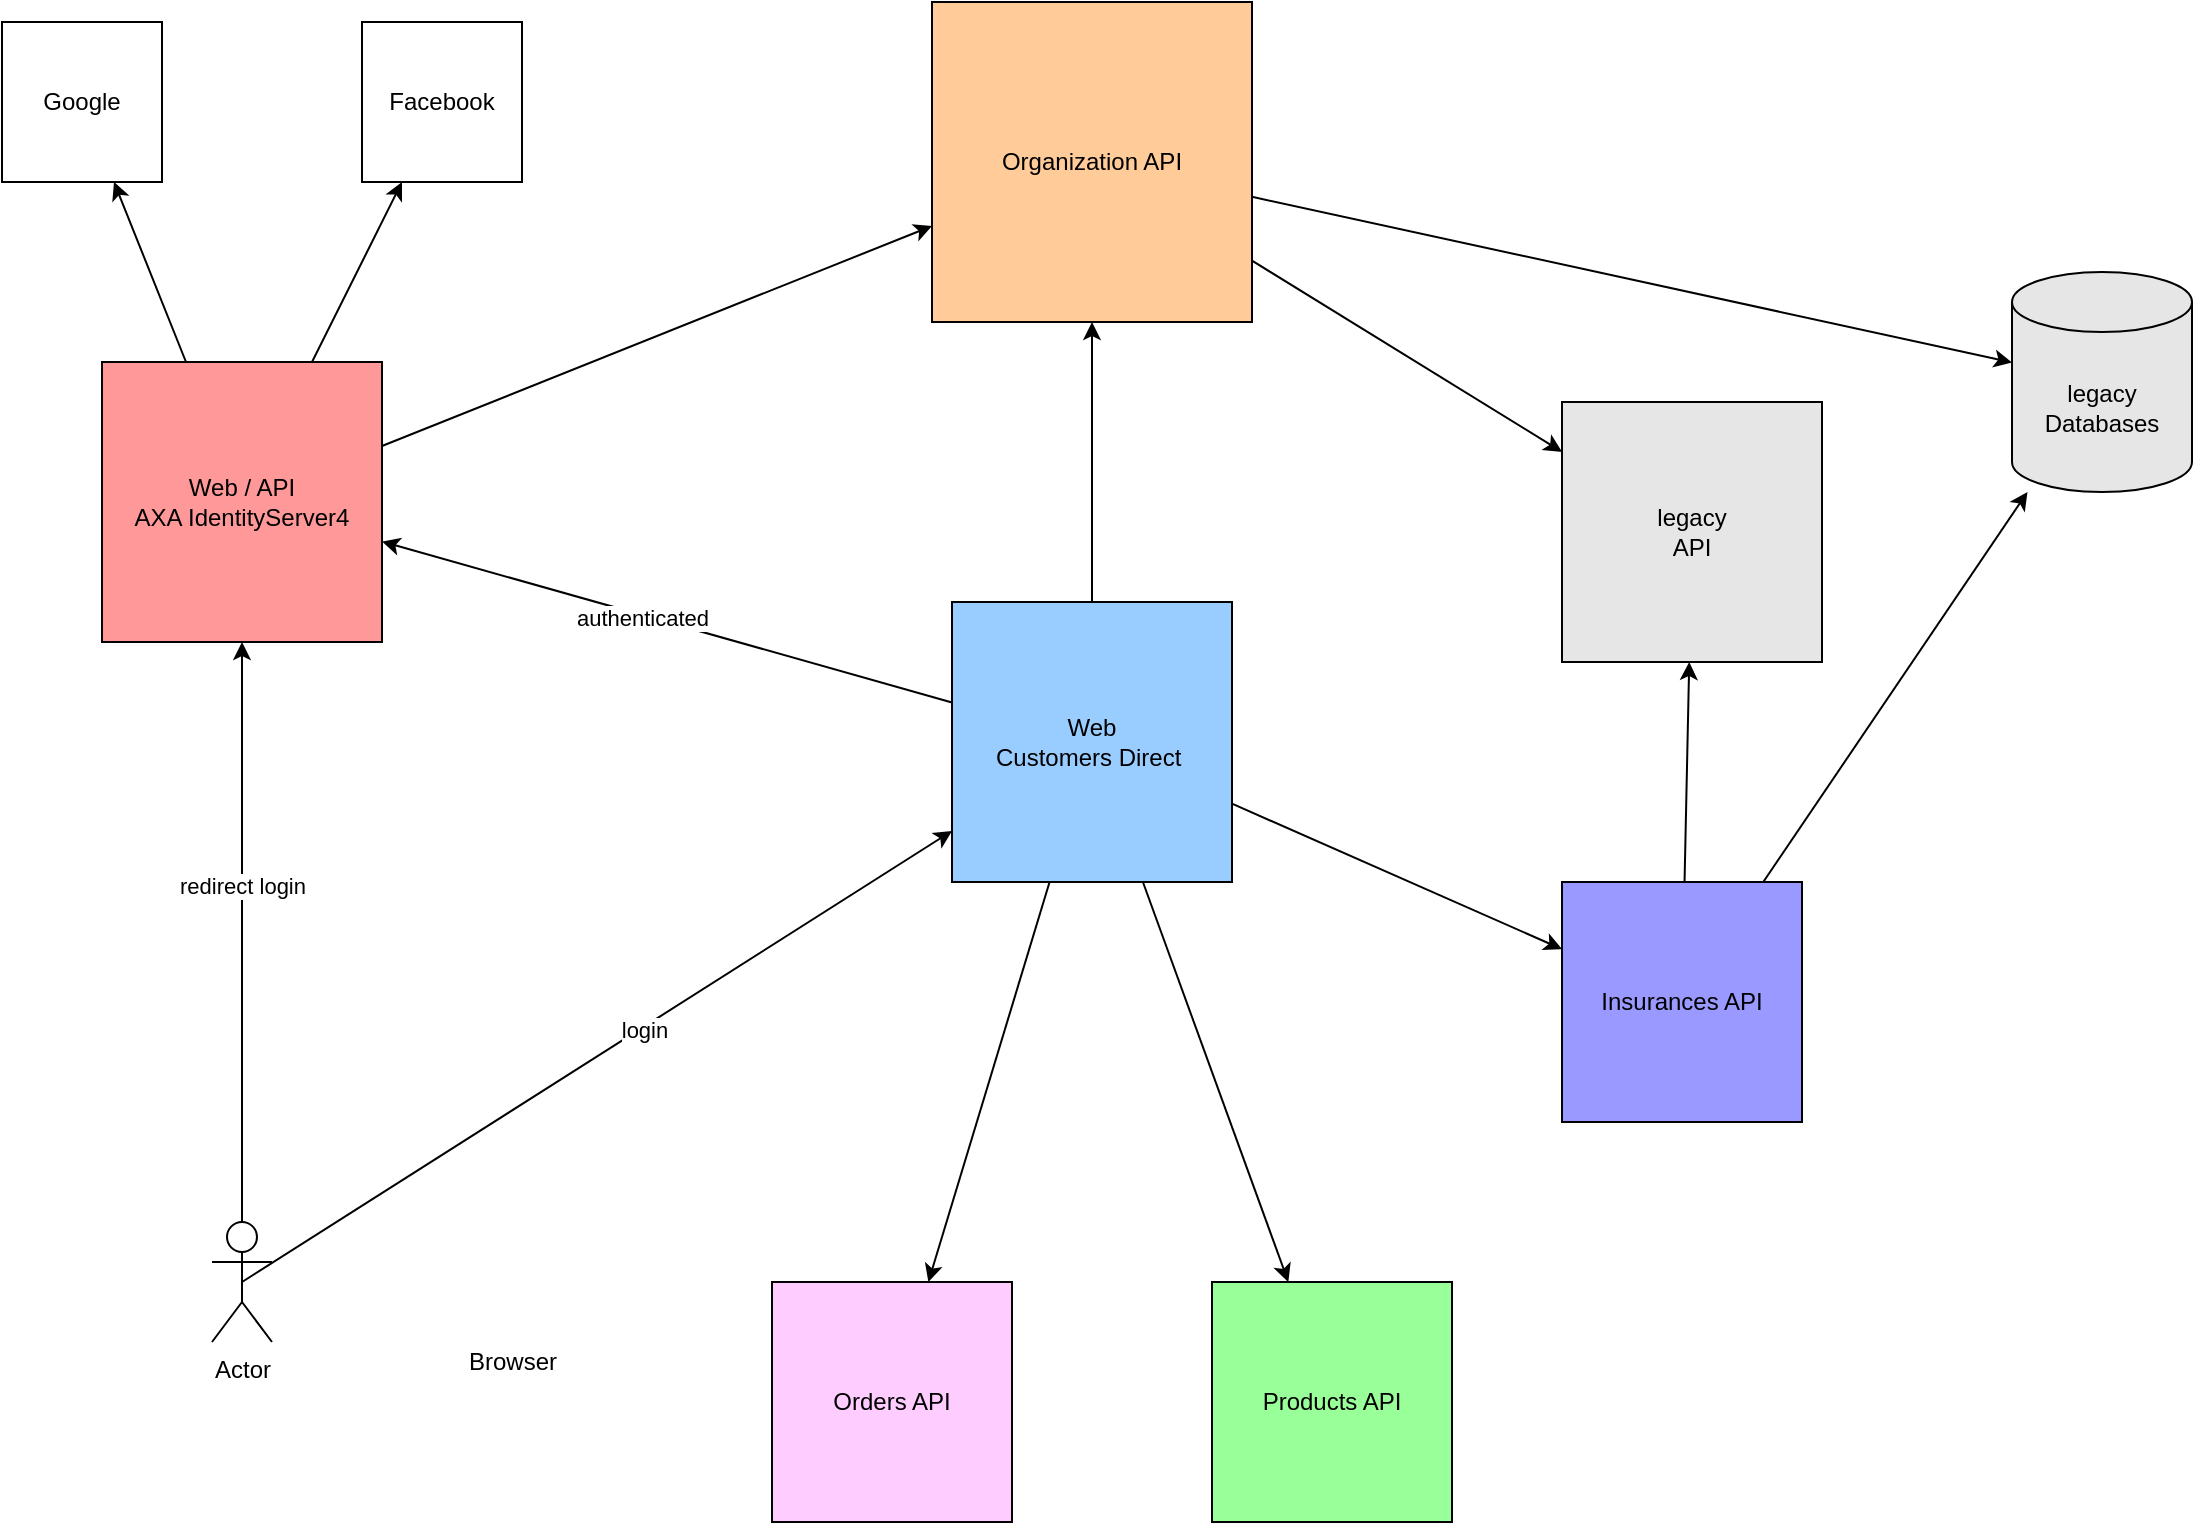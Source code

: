 <mxfile version="14.5.3" type="github">
  <diagram id="StC2bS38dm-an3zk7gyc" name="Page-1">
    <mxGraphModel dx="1365" dy="1782" grid="1" gridSize="10" guides="1" tooltips="1" connect="1" arrows="1" fold="1" page="1" pageScale="1" pageWidth="850" pageHeight="1100" math="0" shadow="0">
      <root>
        <mxCell id="0" />
        <mxCell id="1" parent="0" />
        <mxCell id="cD2CyHJuyCR0iV1gbd62-1" value="Web / API&lt;br&gt;AXA IdentityServer4" style="whiteSpace=wrap;html=1;aspect=fixed;fillColor=#FF9999;" vertex="1" parent="1">
          <mxGeometry x="75" y="-30" width="140" height="140" as="geometry" />
        </mxCell>
        <mxCell id="cD2CyHJuyCR0iV1gbd62-2" value="Web &lt;br&gt;Customers Direct&amp;nbsp;" style="whiteSpace=wrap;html=1;aspect=fixed;fillColor=#99CCFF;" vertex="1" parent="1">
          <mxGeometry x="500" y="90" width="140" height="140" as="geometry" />
        </mxCell>
        <mxCell id="cD2CyHJuyCR0iV1gbd62-4" value="Google" style="whiteSpace=wrap;html=1;aspect=fixed;" vertex="1" parent="1">
          <mxGeometry x="25" y="-200" width="80" height="80" as="geometry" />
        </mxCell>
        <mxCell id="cD2CyHJuyCR0iV1gbd62-5" value="Facebook" style="whiteSpace=wrap;html=1;aspect=fixed;" vertex="1" parent="1">
          <mxGeometry x="205" y="-200" width="80" height="80" as="geometry" />
        </mxCell>
        <mxCell id="cD2CyHJuyCR0iV1gbd62-8" value="Actor" style="shape=umlActor;verticalLabelPosition=bottom;verticalAlign=top;html=1;outlineConnect=0;" vertex="1" parent="1">
          <mxGeometry x="130" y="400" width="30" height="60" as="geometry" />
        </mxCell>
        <mxCell id="cD2CyHJuyCR0iV1gbd62-9" value="" style="endArrow=classic;html=1;" edge="1" parent="1" source="cD2CyHJuyCR0iV1gbd62-1" target="cD2CyHJuyCR0iV1gbd62-4">
          <mxGeometry width="50" height="50" relative="1" as="geometry">
            <mxPoint x="285" y="110" as="sourcePoint" />
            <mxPoint x="335" y="60" as="targetPoint" />
          </mxGeometry>
        </mxCell>
        <mxCell id="cD2CyHJuyCR0iV1gbd62-10" value="" style="endArrow=classic;html=1;" edge="1" parent="1" source="cD2CyHJuyCR0iV1gbd62-1" target="cD2CyHJuyCR0iV1gbd62-5">
          <mxGeometry width="50" height="50" relative="1" as="geometry">
            <mxPoint x="285" y="110" as="sourcePoint" />
            <mxPoint x="335" y="60" as="targetPoint" />
          </mxGeometry>
        </mxCell>
        <mxCell id="cD2CyHJuyCR0iV1gbd62-11" value="" style="endArrow=classic;html=1;" edge="1" parent="1" source="cD2CyHJuyCR0iV1gbd62-2" target="cD2CyHJuyCR0iV1gbd62-1">
          <mxGeometry width="50" height="50" relative="1" as="geometry">
            <mxPoint x="410" y="320" as="sourcePoint" />
            <mxPoint x="460" y="270" as="targetPoint" />
          </mxGeometry>
        </mxCell>
        <mxCell id="cD2CyHJuyCR0iV1gbd62-12" value="authenticated" style="edgeLabel;html=1;align=center;verticalAlign=middle;resizable=0;points=[];" vertex="1" connectable="0" parent="cD2CyHJuyCR0iV1gbd62-11">
          <mxGeometry x="0.092" y="1" relative="1" as="geometry">
            <mxPoint as="offset" />
          </mxGeometry>
        </mxCell>
        <mxCell id="cD2CyHJuyCR0iV1gbd62-13" value="" style="endArrow=classic;html=1;exitX=0.5;exitY=0.5;exitDx=0;exitDy=0;exitPerimeter=0;" edge="1" parent="1" source="cD2CyHJuyCR0iV1gbd62-8" target="cD2CyHJuyCR0iV1gbd62-2">
          <mxGeometry width="50" height="50" relative="1" as="geometry">
            <mxPoint x="410" y="320" as="sourcePoint" />
            <mxPoint x="460" y="270" as="targetPoint" />
          </mxGeometry>
        </mxCell>
        <mxCell id="cD2CyHJuyCR0iV1gbd62-25" value="login" style="edgeLabel;html=1;align=center;verticalAlign=middle;resizable=0;points=[];" vertex="1" connectable="0" parent="cD2CyHJuyCR0iV1gbd62-13">
          <mxGeometry x="0.13" y="-1" relative="1" as="geometry">
            <mxPoint as="offset" />
          </mxGeometry>
        </mxCell>
        <mxCell id="cD2CyHJuyCR0iV1gbd62-15" value="" style="endArrow=classic;html=1;" edge="1" parent="1" source="cD2CyHJuyCR0iV1gbd62-8" target="cD2CyHJuyCR0iV1gbd62-1">
          <mxGeometry width="50" height="50" relative="1" as="geometry">
            <mxPoint x="240" y="360" as="sourcePoint" />
            <mxPoint x="290" y="310" as="targetPoint" />
          </mxGeometry>
        </mxCell>
        <mxCell id="cD2CyHJuyCR0iV1gbd62-16" value="redirect login" style="edgeLabel;html=1;align=center;verticalAlign=middle;resizable=0;points=[];" vertex="1" connectable="0" parent="cD2CyHJuyCR0iV1gbd62-15">
          <mxGeometry x="0.158" relative="1" as="geometry">
            <mxPoint as="offset" />
          </mxGeometry>
        </mxCell>
        <mxCell id="cD2CyHJuyCR0iV1gbd62-17" value="Insurances API" style="whiteSpace=wrap;html=1;aspect=fixed;fillColor=#9999FF;" vertex="1" parent="1">
          <mxGeometry x="805" y="230" width="120" height="120" as="geometry" />
        </mxCell>
        <mxCell id="cD2CyHJuyCR0iV1gbd62-19" value="Organization API" style="whiteSpace=wrap;html=1;aspect=fixed;fillColor=#FFCC99;" vertex="1" parent="1">
          <mxGeometry x="490" y="-210" width="160" height="160" as="geometry" />
        </mxCell>
        <mxCell id="cD2CyHJuyCR0iV1gbd62-20" value="" style="endArrow=classic;html=1;" edge="1" parent="1" source="cD2CyHJuyCR0iV1gbd62-2" target="cD2CyHJuyCR0iV1gbd62-19">
          <mxGeometry width="50" height="50" relative="1" as="geometry">
            <mxPoint x="660" y="270" as="sourcePoint" />
            <mxPoint x="710" y="220" as="targetPoint" />
          </mxGeometry>
        </mxCell>
        <mxCell id="cD2CyHJuyCR0iV1gbd62-22" value="legacy&lt;br&gt;Databases" style="shape=cylinder3;whiteSpace=wrap;html=1;boundedLbl=1;backgroundOutline=1;size=15;fillColor=#E6E6E6;" vertex="1" parent="1">
          <mxGeometry x="1030" y="-75" width="90" height="110" as="geometry" />
        </mxCell>
        <mxCell id="cD2CyHJuyCR0iV1gbd62-23" value="" style="endArrow=classic;html=1;" edge="1" parent="1" source="cD2CyHJuyCR0iV1gbd62-17" target="cD2CyHJuyCR0iV1gbd62-22">
          <mxGeometry width="50" height="50" relative="1" as="geometry">
            <mxPoint x="930" y="360" as="sourcePoint" />
            <mxPoint x="980" y="310" as="targetPoint" />
          </mxGeometry>
        </mxCell>
        <mxCell id="cD2CyHJuyCR0iV1gbd62-24" value="" style="endArrow=classic;html=1;" edge="1" parent="1" source="cD2CyHJuyCR0iV1gbd62-19" target="cD2CyHJuyCR0iV1gbd62-22">
          <mxGeometry width="50" height="50" relative="1" as="geometry">
            <mxPoint x="930" y="360" as="sourcePoint" />
            <mxPoint x="980" y="310" as="targetPoint" />
          </mxGeometry>
        </mxCell>
        <mxCell id="cD2CyHJuyCR0iV1gbd62-26" value="legacy&lt;br&gt;API" style="whiteSpace=wrap;html=1;aspect=fixed;fillColor=#E6E6E6;" vertex="1" parent="1">
          <mxGeometry x="805" y="-10" width="130" height="130" as="geometry" />
        </mxCell>
        <mxCell id="cD2CyHJuyCR0iV1gbd62-27" value="" style="endArrow=classic;html=1;" edge="1" parent="1" source="cD2CyHJuyCR0iV1gbd62-19" target="cD2CyHJuyCR0iV1gbd62-26">
          <mxGeometry width="50" height="50" relative="1" as="geometry">
            <mxPoint x="1060" y="330" as="sourcePoint" />
            <mxPoint x="1110" y="280" as="targetPoint" />
          </mxGeometry>
        </mxCell>
        <mxCell id="cD2CyHJuyCR0iV1gbd62-28" value="" style="endArrow=classic;html=1;" edge="1" parent="1" source="cD2CyHJuyCR0iV1gbd62-17" target="cD2CyHJuyCR0iV1gbd62-26">
          <mxGeometry width="50" height="50" relative="1" as="geometry">
            <mxPoint x="970" y="410" as="sourcePoint" />
            <mxPoint x="1020" y="360" as="targetPoint" />
          </mxGeometry>
        </mxCell>
        <mxCell id="cD2CyHJuyCR0iV1gbd62-29" value="Orders API" style="whiteSpace=wrap;html=1;aspect=fixed;fillColor=#FFCCFF;" vertex="1" parent="1">
          <mxGeometry x="410" y="430" width="120" height="120" as="geometry" />
        </mxCell>
        <mxCell id="cD2CyHJuyCR0iV1gbd62-30" value="Products API" style="whiteSpace=wrap;html=1;aspect=fixed;fillColor=#99FF99;" vertex="1" parent="1">
          <mxGeometry x="630" y="430" width="120" height="120" as="geometry" />
        </mxCell>
        <mxCell id="cD2CyHJuyCR0iV1gbd62-33" value="Browser" style="text;html=1;align=center;verticalAlign=middle;resizable=0;points=[];autosize=1;" vertex="1" parent="1">
          <mxGeometry x="250" y="460" width="60" height="20" as="geometry" />
        </mxCell>
        <mxCell id="cD2CyHJuyCR0iV1gbd62-34" value="" style="endArrow=classic;html=1;" edge="1" parent="1" source="cD2CyHJuyCR0iV1gbd62-2" target="cD2CyHJuyCR0iV1gbd62-29">
          <mxGeometry width="50" height="50" relative="1" as="geometry">
            <mxPoint x="640" y="190" as="sourcePoint" />
            <mxPoint x="690" y="140" as="targetPoint" />
          </mxGeometry>
        </mxCell>
        <mxCell id="cD2CyHJuyCR0iV1gbd62-36" value="" style="endArrow=classic;html=1;" edge="1" parent="1" source="cD2CyHJuyCR0iV1gbd62-2" target="cD2CyHJuyCR0iV1gbd62-30">
          <mxGeometry width="50" height="50" relative="1" as="geometry">
            <mxPoint x="590" y="160" as="sourcePoint" />
            <mxPoint x="640" y="110" as="targetPoint" />
          </mxGeometry>
        </mxCell>
        <mxCell id="cD2CyHJuyCR0iV1gbd62-37" value="" style="endArrow=classic;html=1;" edge="1" parent="1" source="cD2CyHJuyCR0iV1gbd62-1" target="cD2CyHJuyCR0iV1gbd62-19">
          <mxGeometry width="50" height="50" relative="1" as="geometry">
            <mxPoint x="320" y="10" as="sourcePoint" />
            <mxPoint x="370" y="-40" as="targetPoint" />
          </mxGeometry>
        </mxCell>
        <mxCell id="cD2CyHJuyCR0iV1gbd62-38" value="" style="endArrow=classic;html=1;" edge="1" parent="1" source="cD2CyHJuyCR0iV1gbd62-2" target="cD2CyHJuyCR0iV1gbd62-17">
          <mxGeometry width="50" height="50" relative="1" as="geometry">
            <mxPoint x="750" y="210" as="sourcePoint" />
            <mxPoint x="800" y="160" as="targetPoint" />
          </mxGeometry>
        </mxCell>
      </root>
    </mxGraphModel>
  </diagram>
</mxfile>
